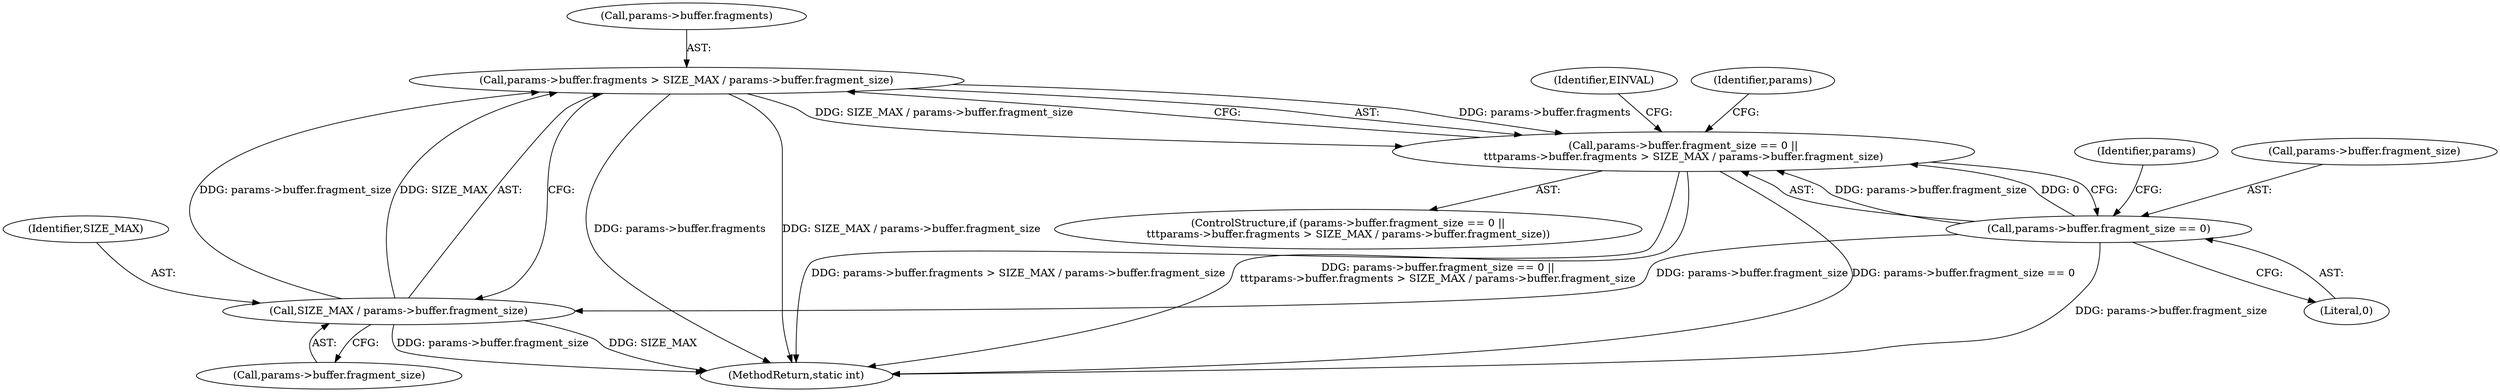 digraph "1_linux_6217e5ede23285ddfee10d2e4ba0cc2d4c046205@del" {
"1000114" [label="(Call,params->buffer.fragments > SIZE_MAX / params->buffer.fragment_size)"];
"1000120" [label="(Call,SIZE_MAX / params->buffer.fragment_size)"];
"1000107" [label="(Call,params->buffer.fragment_size == 0)"];
"1000106" [label="(Call,params->buffer.fragment_size == 0 ||\n\t\t\tparams->buffer.fragments > SIZE_MAX / params->buffer.fragment_size)"];
"1000117" [label="(Identifier,params)"];
"1000106" [label="(Call,params->buffer.fragment_size == 0 ||\n\t\t\tparams->buffer.fragments > SIZE_MAX / params->buffer.fragment_size)"];
"1000107" [label="(Call,params->buffer.fragment_size == 0)"];
"1000114" [label="(Call,params->buffer.fragments > SIZE_MAX / params->buffer.fragment_size)"];
"1000129" [label="(Identifier,EINVAL)"];
"1000170" [label="(MethodReturn,static int)"];
"1000120" [label="(Call,SIZE_MAX / params->buffer.fragment_size)"];
"1000122" [label="(Call,params->buffer.fragment_size)"];
"1000105" [label="(ControlStructure,if (params->buffer.fragment_size == 0 ||\n\t\t\tparams->buffer.fragments > SIZE_MAX / params->buffer.fragment_size))"];
"1000135" [label="(Identifier,params)"];
"1000121" [label="(Identifier,SIZE_MAX)"];
"1000115" [label="(Call,params->buffer.fragments)"];
"1000113" [label="(Literal,0)"];
"1000108" [label="(Call,params->buffer.fragment_size)"];
"1000114" -> "1000106"  [label="AST: "];
"1000114" -> "1000120"  [label="CFG: "];
"1000115" -> "1000114"  [label="AST: "];
"1000120" -> "1000114"  [label="AST: "];
"1000106" -> "1000114"  [label="CFG: "];
"1000114" -> "1000170"  [label="DDG: SIZE_MAX / params->buffer.fragment_size"];
"1000114" -> "1000170"  [label="DDG: params->buffer.fragments"];
"1000114" -> "1000106"  [label="DDG: params->buffer.fragments"];
"1000114" -> "1000106"  [label="DDG: SIZE_MAX / params->buffer.fragment_size"];
"1000120" -> "1000114"  [label="DDG: SIZE_MAX"];
"1000120" -> "1000114"  [label="DDG: params->buffer.fragment_size"];
"1000120" -> "1000122"  [label="CFG: "];
"1000121" -> "1000120"  [label="AST: "];
"1000122" -> "1000120"  [label="AST: "];
"1000120" -> "1000170"  [label="DDG: SIZE_MAX"];
"1000120" -> "1000170"  [label="DDG: params->buffer.fragment_size"];
"1000107" -> "1000120"  [label="DDG: params->buffer.fragment_size"];
"1000107" -> "1000106"  [label="AST: "];
"1000107" -> "1000113"  [label="CFG: "];
"1000108" -> "1000107"  [label="AST: "];
"1000113" -> "1000107"  [label="AST: "];
"1000117" -> "1000107"  [label="CFG: "];
"1000106" -> "1000107"  [label="CFG: "];
"1000107" -> "1000170"  [label="DDG: params->buffer.fragment_size"];
"1000107" -> "1000106"  [label="DDG: params->buffer.fragment_size"];
"1000107" -> "1000106"  [label="DDG: 0"];
"1000106" -> "1000105"  [label="AST: "];
"1000129" -> "1000106"  [label="CFG: "];
"1000135" -> "1000106"  [label="CFG: "];
"1000106" -> "1000170"  [label="DDG: params->buffer.fragments > SIZE_MAX / params->buffer.fragment_size"];
"1000106" -> "1000170"  [label="DDG: params->buffer.fragment_size == 0 ||\n\t\t\tparams->buffer.fragments > SIZE_MAX / params->buffer.fragment_size"];
"1000106" -> "1000170"  [label="DDG: params->buffer.fragment_size == 0"];
}
